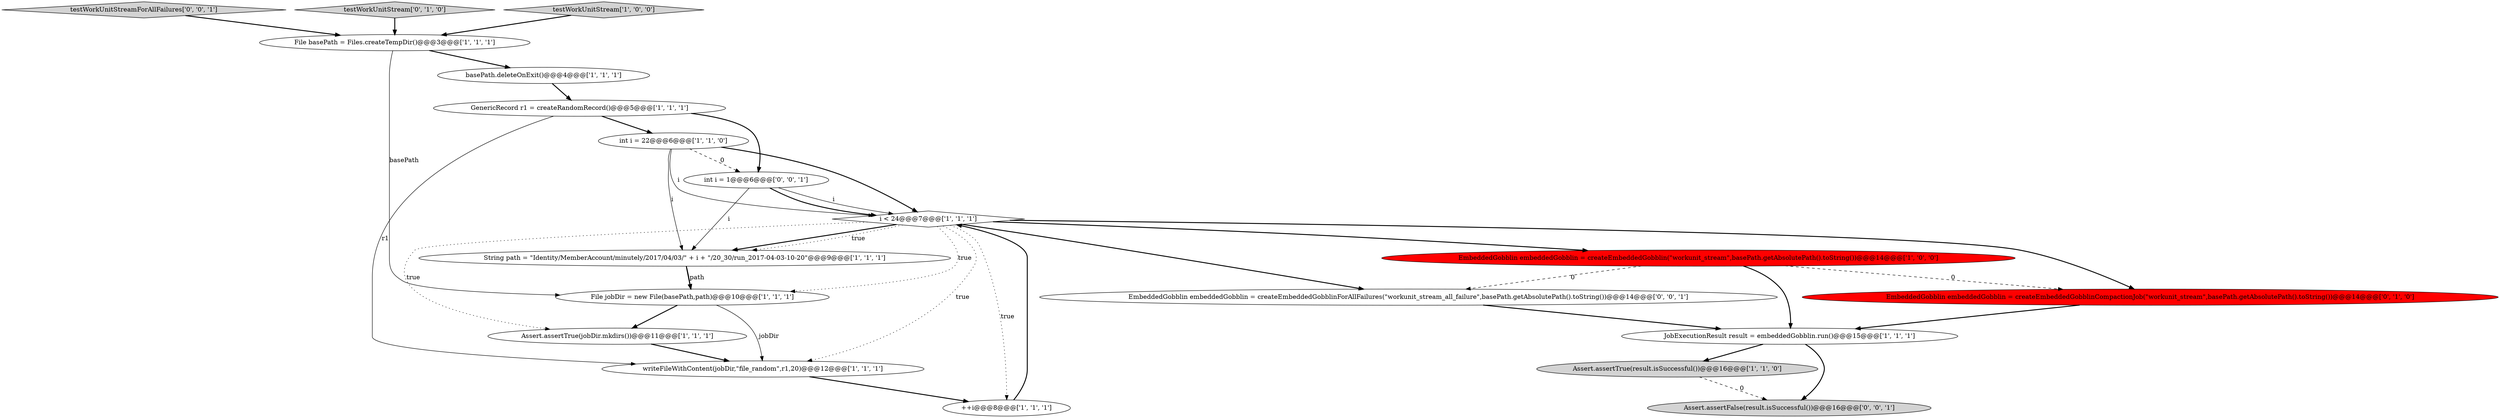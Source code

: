 digraph {
15 [style = filled, label = "EmbeddedGobblin embeddedGobblin = createEmbeddedGobblinCompactionJob(\"workunit_stream\",basePath.getAbsolutePath().toString())@@@14@@@['0', '1', '0']", fillcolor = red, shape = ellipse image = "AAA1AAABBB2BBB"];
18 [style = filled, label = "testWorkUnitStreamForAllFailures['0', '0', '1']", fillcolor = lightgray, shape = diamond image = "AAA0AAABBB3BBB"];
3 [style = filled, label = "Assert.assertTrue(jobDir.mkdirs())@@@11@@@['1', '1', '1']", fillcolor = white, shape = ellipse image = "AAA0AAABBB1BBB"];
9 [style = filled, label = "File jobDir = new File(basePath,path)@@@10@@@['1', '1', '1']", fillcolor = white, shape = ellipse image = "AAA0AAABBB1BBB"];
4 [style = filled, label = "GenericRecord r1 = createRandomRecord()@@@5@@@['1', '1', '1']", fillcolor = white, shape = ellipse image = "AAA0AAABBB1BBB"];
1 [style = filled, label = "String path = \"Identity/MemberAccount/minutely/2017/04/03/\" + i + \"/20_30/run_2017-04-03-10-20\"@@@9@@@['1', '1', '1']", fillcolor = white, shape = ellipse image = "AAA0AAABBB1BBB"];
10 [style = filled, label = "File basePath = Files.createTempDir()@@@3@@@['1', '1', '1']", fillcolor = white, shape = ellipse image = "AAA0AAABBB1BBB"];
16 [style = filled, label = "EmbeddedGobblin embeddedGobblin = createEmbeddedGobblinForAllFailures(\"workunit_stream_all_failure\",basePath.getAbsolutePath().toString())@@@14@@@['0', '0', '1']", fillcolor = white, shape = ellipse image = "AAA0AAABBB3BBB"];
8 [style = filled, label = "int i = 22@@@6@@@['1', '1', '0']", fillcolor = white, shape = ellipse image = "AAA0AAABBB1BBB"];
13 [style = filled, label = "EmbeddedGobblin embeddedGobblin = createEmbeddedGobblin(\"workunit_stream\",basePath.getAbsolutePath().toString())@@@14@@@['1', '0', '0']", fillcolor = red, shape = ellipse image = "AAA1AAABBB1BBB"];
6 [style = filled, label = "++i@@@8@@@['1', '1', '1']", fillcolor = white, shape = ellipse image = "AAA0AAABBB1BBB"];
14 [style = filled, label = "testWorkUnitStream['0', '1', '0']", fillcolor = lightgray, shape = diamond image = "AAA0AAABBB2BBB"];
19 [style = filled, label = "Assert.assertFalse(result.isSuccessful())@@@16@@@['0', '0', '1']", fillcolor = lightgray, shape = ellipse image = "AAA0AAABBB3BBB"];
5 [style = filled, label = "basePath.deleteOnExit()@@@4@@@['1', '1', '1']", fillcolor = white, shape = ellipse image = "AAA0AAABBB1BBB"];
0 [style = filled, label = "JobExecutionResult result = embeddedGobblin.run()@@@15@@@['1', '1', '1']", fillcolor = white, shape = ellipse image = "AAA0AAABBB1BBB"];
7 [style = filled, label = "testWorkUnitStream['1', '0', '0']", fillcolor = lightgray, shape = diamond image = "AAA0AAABBB1BBB"];
11 [style = filled, label = "i < 24@@@7@@@['1', '1', '1']", fillcolor = white, shape = diamond image = "AAA0AAABBB1BBB"];
12 [style = filled, label = "writeFileWithContent(jobDir,\"file_random\",r1,20)@@@12@@@['1', '1', '1']", fillcolor = white, shape = ellipse image = "AAA0AAABBB1BBB"];
17 [style = filled, label = "int i = 1@@@6@@@['0', '0', '1']", fillcolor = white, shape = ellipse image = "AAA0AAABBB3BBB"];
2 [style = filled, label = "Assert.assertTrue(result.isSuccessful())@@@16@@@['1', '1', '0']", fillcolor = lightgray, shape = ellipse image = "AAA0AAABBB1BBB"];
11->16 [style = bold, label=""];
8->11 [style = solid, label="i"];
16->0 [style = bold, label=""];
2->19 [style = dashed, label="0"];
4->17 [style = bold, label=""];
11->1 [style = bold, label=""];
7->10 [style = bold, label=""];
0->19 [style = bold, label=""];
11->1 [style = dotted, label="true"];
17->11 [style = solid, label="i"];
0->2 [style = bold, label=""];
11->12 [style = dotted, label="true"];
14->10 [style = bold, label=""];
1->9 [style = solid, label="path"];
11->9 [style = dotted, label="true"];
3->12 [style = bold, label=""];
12->6 [style = bold, label=""];
13->15 [style = dashed, label="0"];
9->12 [style = solid, label="jobDir"];
1->9 [style = bold, label=""];
11->15 [style = bold, label=""];
10->5 [style = bold, label=""];
17->1 [style = solid, label="i"];
18->10 [style = bold, label=""];
11->6 [style = dotted, label="true"];
8->1 [style = solid, label="i"];
15->0 [style = bold, label=""];
6->11 [style = bold, label=""];
11->13 [style = bold, label=""];
5->4 [style = bold, label=""];
10->9 [style = solid, label="basePath"];
9->3 [style = bold, label=""];
4->8 [style = bold, label=""];
8->17 [style = dashed, label="0"];
4->12 [style = solid, label="r1"];
11->3 [style = dotted, label="true"];
8->11 [style = bold, label=""];
13->0 [style = bold, label=""];
13->16 [style = dashed, label="0"];
17->11 [style = bold, label=""];
}
